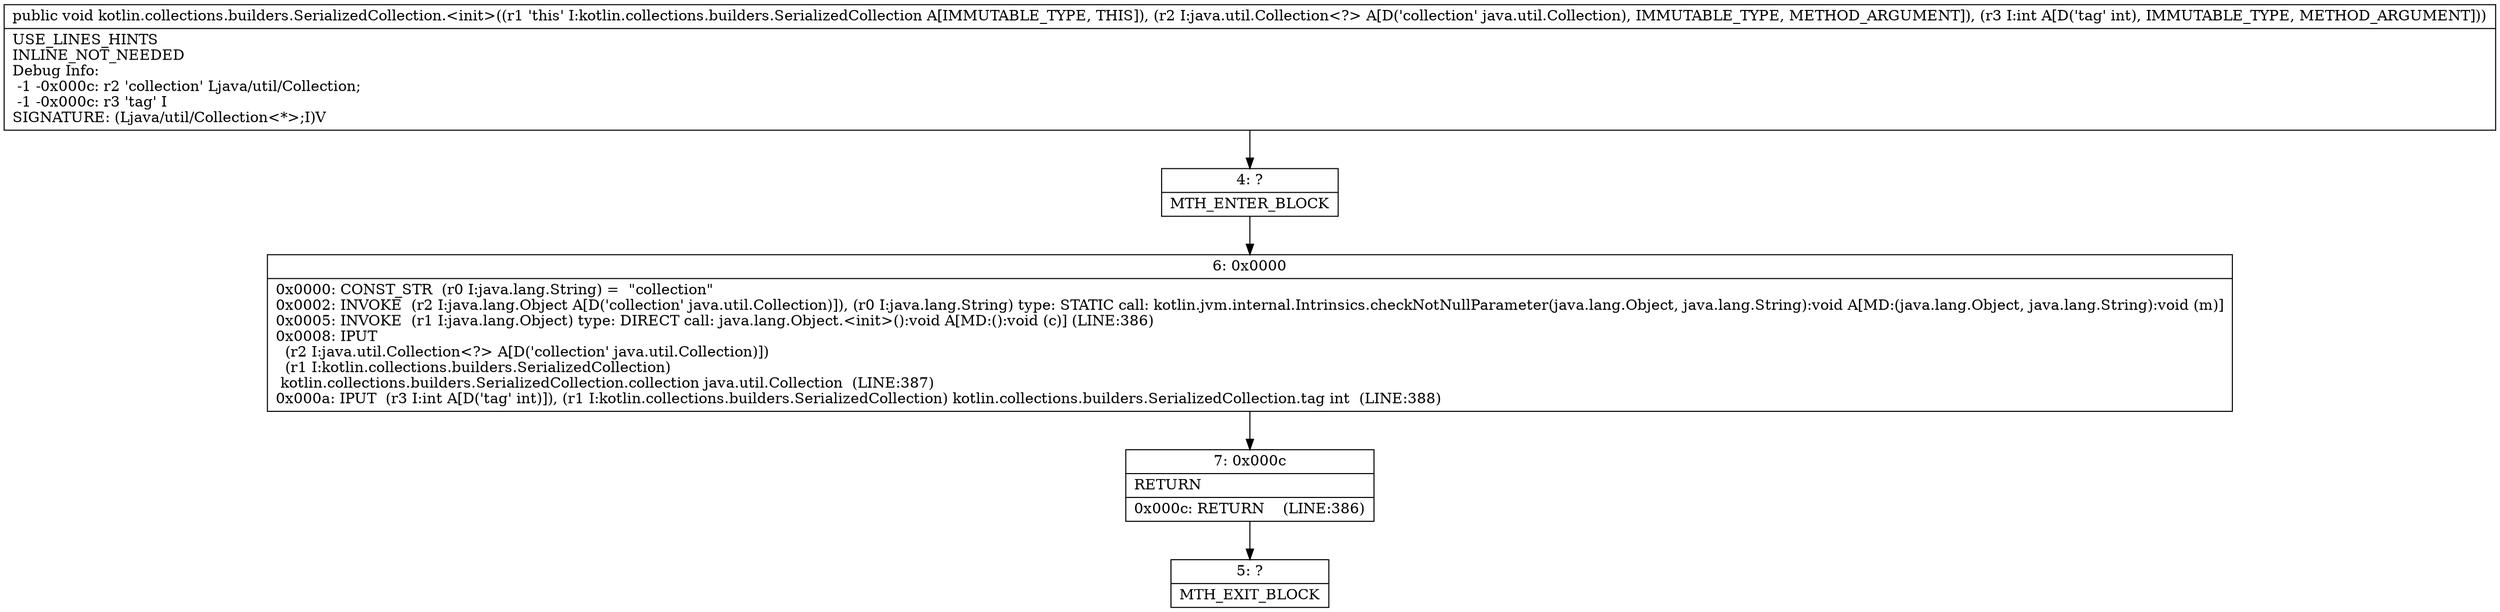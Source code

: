 digraph "CFG forkotlin.collections.builders.SerializedCollection.\<init\>(Ljava\/util\/Collection;I)V" {
Node_4 [shape=record,label="{4\:\ ?|MTH_ENTER_BLOCK\l}"];
Node_6 [shape=record,label="{6\:\ 0x0000|0x0000: CONST_STR  (r0 I:java.lang.String) =  \"collection\" \l0x0002: INVOKE  (r2 I:java.lang.Object A[D('collection' java.util.Collection)]), (r0 I:java.lang.String) type: STATIC call: kotlin.jvm.internal.Intrinsics.checkNotNullParameter(java.lang.Object, java.lang.String):void A[MD:(java.lang.Object, java.lang.String):void (m)]\l0x0005: INVOKE  (r1 I:java.lang.Object) type: DIRECT call: java.lang.Object.\<init\>():void A[MD:():void (c)] (LINE:386)\l0x0008: IPUT  \l  (r2 I:java.util.Collection\<?\> A[D('collection' java.util.Collection)])\l  (r1 I:kotlin.collections.builders.SerializedCollection)\l kotlin.collections.builders.SerializedCollection.collection java.util.Collection  (LINE:387)\l0x000a: IPUT  (r3 I:int A[D('tag' int)]), (r1 I:kotlin.collections.builders.SerializedCollection) kotlin.collections.builders.SerializedCollection.tag int  (LINE:388)\l}"];
Node_7 [shape=record,label="{7\:\ 0x000c|RETURN\l|0x000c: RETURN    (LINE:386)\l}"];
Node_5 [shape=record,label="{5\:\ ?|MTH_EXIT_BLOCK\l}"];
MethodNode[shape=record,label="{public void kotlin.collections.builders.SerializedCollection.\<init\>((r1 'this' I:kotlin.collections.builders.SerializedCollection A[IMMUTABLE_TYPE, THIS]), (r2 I:java.util.Collection\<?\> A[D('collection' java.util.Collection), IMMUTABLE_TYPE, METHOD_ARGUMENT]), (r3 I:int A[D('tag' int), IMMUTABLE_TYPE, METHOD_ARGUMENT]))  | USE_LINES_HINTS\lINLINE_NOT_NEEDED\lDebug Info:\l  \-1 \-0x000c: r2 'collection' Ljava\/util\/Collection;\l  \-1 \-0x000c: r3 'tag' I\lSIGNATURE: (Ljava\/util\/Collection\<*\>;I)V\l}"];
MethodNode -> Node_4;Node_4 -> Node_6;
Node_6 -> Node_7;
Node_7 -> Node_5;
}

